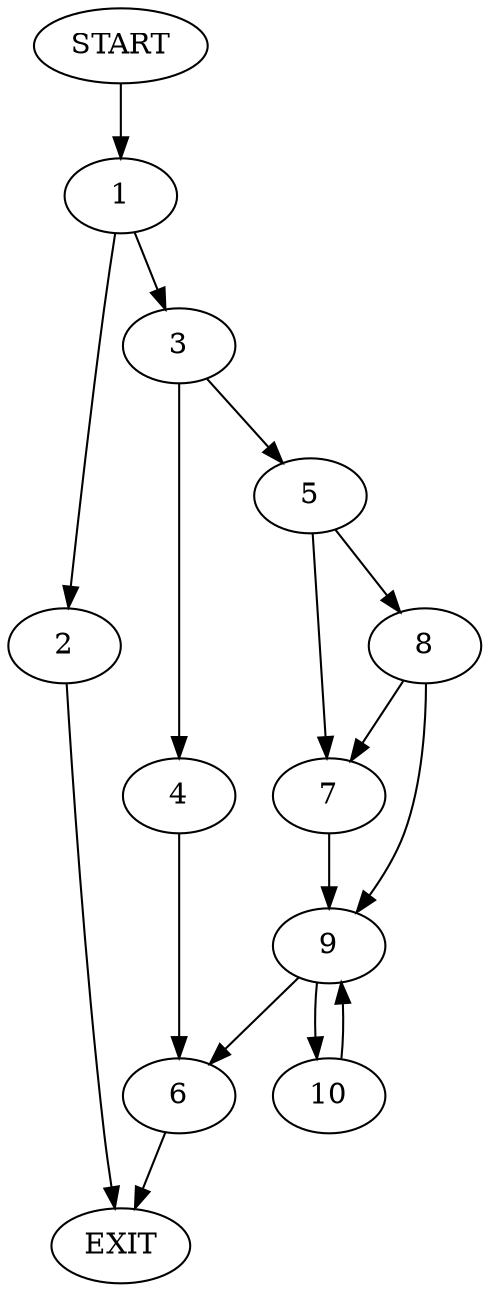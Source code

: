 digraph {
0 [label="START"]
11 [label="EXIT"]
0 -> 1
1 -> 2
1 -> 3
3 -> 4
3 -> 5
2 -> 11
4 -> 6
5 -> 7
5 -> 8
6 -> 11
8 -> 9
8 -> 7
7 -> 9
9 -> 6
9 -> 10
10 -> 9
}
